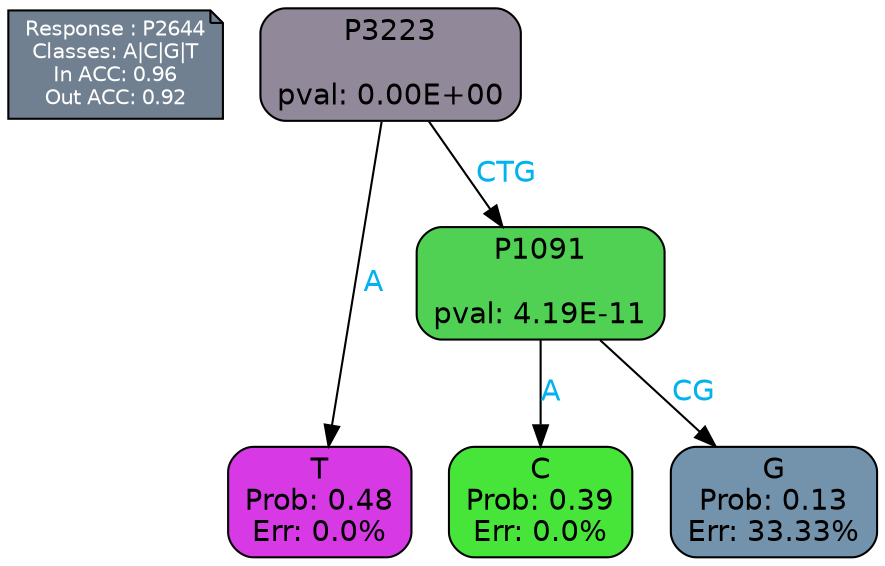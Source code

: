 digraph Tree {
node [shape=box, style="filled, rounded", color="black", fontname=helvetica] ;
graph [ranksep=equally, splines=polylines, bgcolor=transparent, dpi=600] ;
edge [fontname=helvetica] ;
LEGEND [label="Response : P2644
Classes: A|C|G|T
In ACC: 0.96
Out ACC: 0.92
",shape=note,align=left,style=filled,fillcolor="slategray",fontcolor="white",fontsize=10];1 [label="P3223

pval: 0.00E+00", fillcolor="#918899"] ;
2 [label="T
Prob: 0.48
Err: 0.0%", fillcolor="#d739e5"] ;
3 [label="P1091

pval: 4.19E-11", fillcolor="#51d154"] ;
4 [label="C
Prob: 0.39
Err: 0.0%", fillcolor="#47e539"] ;
5 [label="G
Prob: 0.13
Err: 33.33%", fillcolor="#7293ab"] ;
1 -> 2 [label="A",fontcolor=deepskyblue2] ;
1 -> 3 [label="CTG",fontcolor=deepskyblue2] ;
3 -> 4 [label="A",fontcolor=deepskyblue2] ;
3 -> 5 [label="CG",fontcolor=deepskyblue2] ;
{rank = same; 2;4;5;}{rank = same; LEGEND;1;}}
